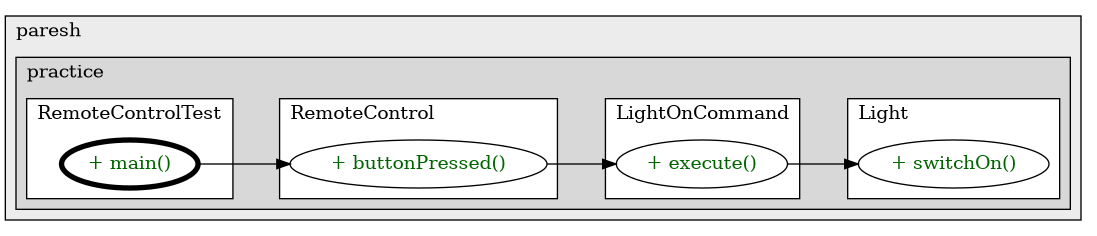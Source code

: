 @startuml

/' diagram meta data start
config=CallConfiguration;
{
  "rootMethod": "com.paresh.practice.design.patterns.behavioral.command.pattern.RemoteControlTest#main(String[])",
  "projectClassification": {
    "searchMode": "OpenProject", // OpenProject, AllProjects
    "includedProjects": "",
    "pathEndKeywords": "*.impl",
    "isClientPath": "",
    "isClientName": "",
    "isTestPath": "",
    "isTestName": "",
    "isMappingPath": "",
    "isMappingName": "",
    "isDataAccessPath": "",
    "isDataAccessName": "",
    "isDataStructurePath": "",
    "isDataStructureName": "",
    "isInterfaceStructuresPath": "",
    "isInterfaceStructuresName": "",
    "isEntryPointPath": "",
    "isEntryPointName": "",
    "treatFinalFieldsAsMandatory": false
  },
  "graphRestriction": {
    "classPackageExcludeFilter": "",
    "classPackageIncludeFilter": "",
    "classNameExcludeFilter": "",
    "classNameIncludeFilter": "",
    "methodNameExcludeFilter": "",
    "methodNameIncludeFilter": "",
    "removeByInheritance": "", // inheritance/annotation based filtering is done in a second step
    "removeByAnnotation": "",
    "removeByClassPackage": "", // cleanup the graph after inheritance/annotation based filtering is done
    "removeByClassName": "",
    "cutMappings": false,
    "cutEnum": true,
    "cutTests": true,
    "cutClient": true,
    "cutDataAccess": true,
    "cutInterfaceStructures": true,
    "cutDataStructures": true,
    "cutGetterAndSetter": true,
    "cutConstructors": true
  },
  "graphTraversal": {
    "forwardDepth": 3,
    "backwardDepth": 3,
    "classPackageExcludeFilter": "",
    "classPackageIncludeFilter": "",
    "classNameExcludeFilter": "",
    "classNameIncludeFilter": "",
    "methodNameExcludeFilter": "",
    "methodNameIncludeFilter": "",
    "hideMappings": false,
    "hideDataStructures": false,
    "hidePrivateMethods": true,
    "hideInterfaceCalls": true, // indirection: implementation -> interface (is hidden) -> implementation
    "onlyShowApplicationEntryPoints": false, // root node is included
    "useMethodCallsForStructureDiagram": "ForwardOnly" // ForwardOnly, BothDirections, No
  },
  "details": {
    "aggregation": "GroupByClass", // ByClass, GroupByClass, None
    "showMethodParametersTypes": false,
    "showMethodParametersNames": false,
    "showMethodReturnType": false,
    "showPackageLevels": 2,
    "showCallOrder": false,
    "edgeMode": "MethodsOnly", // TypesOnly, MethodsOnly, TypesAndMethods, MethodsAndDirectTypeUsage
    "showDetailedClassStructure": false
  },
  "rootClass": "com.paresh.practice.design.patterns.behavioral.command.pattern.RemoteControlTest",
  "extensionCallbackMethod": "" // qualified.class.name#methodName - signature: public static String method(String)
}
diagram meta data end '/



digraph g {
    rankdir="LR"
    splines=polyline
    

'nodes 
subgraph cluster_995423943 { 
   	label=paresh
	labeljust=l
	fillcolor="#ececec"
	style=filled
   
   subgraph cluster_1785808304 { 
   	label=practice
	labeljust=l
	fillcolor="#d8d8d8"
	style=filled
   
   subgraph cluster_1062938571 { 
   	label=RemoteControl
	labeljust=l
	fillcolor=white
	style=filled
   
   RemoteControl1485747874XXXbuttonPressed0[
	label="+ buttonPressed()"
	style=filled
	fillcolor=white
	tooltip="RemoteControl

null"
	fontcolor=darkgreen
];
} 

subgraph cluster_1254359805 { 
   	label=RemoteControlTest
	labeljust=l
	fillcolor=white
	style=filled
   
   RemoteControlTest1485747874XXXmain1859653459[
	label="+ main()"
	style=filled
	fillcolor=white
	tooltip="RemoteControlTest

null"
	penwidth=4
	fontcolor=darkgreen
];
} 

subgraph cluster_1329666390 { 
   	label=Light
	labeljust=l
	fillcolor=white
	style=filled
   
   Light1485747874XXXswitchOn0[
	label="+ switchOn()"
	style=filled
	fillcolor=white
	tooltip="Light

null"
	fontcolor=darkgreen
];
} 

subgraph cluster_2032597218 { 
   	label=LightOnCommand
	labeljust=l
	fillcolor=white
	style=filled
   
   LightOnCommand1485747874XXXexecute0[
	label="+ execute()"
	style=filled
	fillcolor=white
	tooltip="LightOnCommand

null"
	fontcolor=darkgreen
];
} 
} 
} 

'edges    
LightOnCommand1485747874XXXexecute0 -> Light1485747874XXXswitchOn0;
RemoteControl1485747874XXXbuttonPressed0 -> LightOnCommand1485747874XXXexecute0;
RemoteControlTest1485747874XXXmain1859653459 -> RemoteControl1485747874XXXbuttonPressed0;
    
}
@enduml